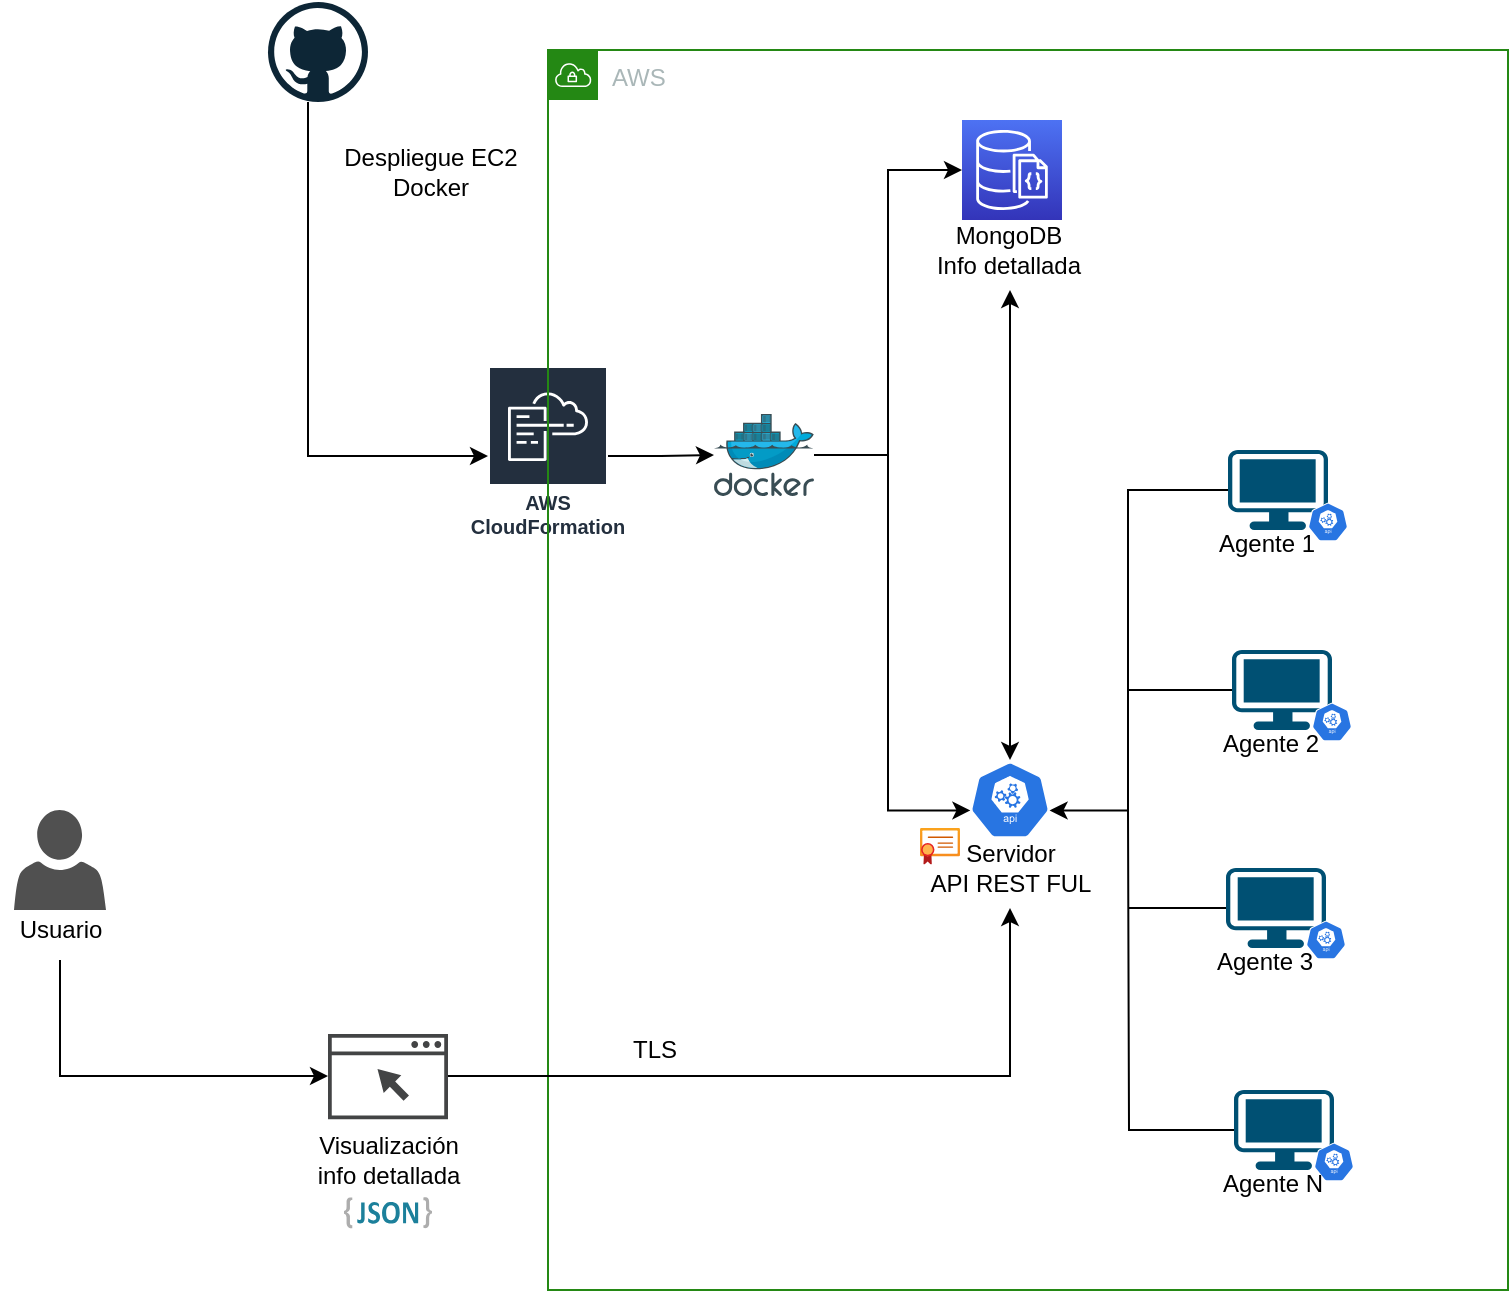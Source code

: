 <mxfile version="20.2.8" type="device"><diagram id="6Y73KBYYzGAjv5oBe7SS" name="Página-1"><mxGraphModel dx="1113" dy="695" grid="1" gridSize="10" guides="1" tooltips="1" connect="1" arrows="1" fold="1" page="1" pageScale="1" pageWidth="827" pageHeight="1169" math="0" shadow="0"><root><mxCell id="0"/><mxCell id="1" parent="0"/><mxCell id="98rdPR1bYh4nSNQfzkm2-7" style="edgeStyle=orthogonalEdgeStyle;rounded=0;orthogonalLoop=1;jettySize=auto;html=1;" edge="1" parent="1" source="98rdPR1bYh4nSNQfzkm2-3" target="98rdPR1bYh4nSNQfzkm2-6"><mxGeometry relative="1" as="geometry"><Array as="points"><mxPoint x="197" y="323"/></Array></mxGeometry></mxCell><mxCell id="98rdPR1bYh4nSNQfzkm2-3" value="" style="dashed=0;outlineConnect=0;html=1;align=center;labelPosition=center;verticalLabelPosition=bottom;verticalAlign=top;shape=mxgraph.weblogos.github" vertex="1" parent="1"><mxGeometry x="177" y="96" width="50" height="50" as="geometry"/></mxCell><mxCell id="98rdPR1bYh4nSNQfzkm2-24" style="edgeStyle=orthogonalEdgeStyle;rounded=0;orthogonalLoop=1;jettySize=auto;html=1;" edge="1" parent="1" source="98rdPR1bYh4nSNQfzkm2-6" target="98rdPR1bYh4nSNQfzkm2-10"><mxGeometry relative="1" as="geometry"/></mxCell><mxCell id="98rdPR1bYh4nSNQfzkm2-6" value="AWS CloudFormation" style="sketch=0;outlineConnect=0;fontColor=#232F3E;gradientColor=none;strokeColor=#ffffff;fillColor=#232F3E;dashed=0;verticalLabelPosition=middle;verticalAlign=bottom;align=center;html=1;whiteSpace=wrap;fontSize=10;fontStyle=1;spacing=3;shape=mxgraph.aws4.productIcon;prIcon=mxgraph.aws4.cloudformation;" vertex="1" parent="1"><mxGeometry x="287" y="278" width="60" height="90" as="geometry"/></mxCell><mxCell id="98rdPR1bYh4nSNQfzkm2-8" value="" style="shape=image;html=1;verticalAlign=top;verticalLabelPosition=bottom;labelBackgroundColor=#ffffff;imageAspect=0;aspect=fixed;image=https://cdn1.iconfinder.com/data/icons/hawcons/32/698694-icon-103-document-file-yml-128.png" vertex="1" parent="1"><mxGeometry x="182" y="161" width="49" height="49" as="geometry"/></mxCell><mxCell id="98rdPR1bYh4nSNQfzkm2-9" value="Despliegue EC2&lt;br&gt;Docker&lt;br&gt;" style="text;html=1;align=center;verticalAlign=middle;resizable=0;points=[];autosize=1;strokeColor=none;fillColor=none;" vertex="1" parent="1"><mxGeometry x="203" y="161" width="110" height="40" as="geometry"/></mxCell><mxCell id="98rdPR1bYh4nSNQfzkm2-11" value="AWS" style="points=[[0,0],[0.25,0],[0.5,0],[0.75,0],[1,0],[1,0.25],[1,0.5],[1,0.75],[1,1],[0.75,1],[0.5,1],[0.25,1],[0,1],[0,0.75],[0,0.5],[0,0.25]];outlineConnect=0;gradientColor=none;html=1;whiteSpace=wrap;fontSize=12;fontStyle=0;container=1;pointerEvents=0;collapsible=0;recursiveResize=0;shape=mxgraph.aws4.group;grIcon=mxgraph.aws4.group_vpc;strokeColor=#248814;fillColor=none;verticalAlign=top;align=left;spacingLeft=30;fontColor=#AAB7B8;dashed=0;" vertex="1" parent="1"><mxGeometry x="317" y="120" width="480" height="620" as="geometry"/></mxCell><mxCell id="98rdPR1bYh4nSNQfzkm2-15" style="edgeStyle=orthogonalEdgeStyle;rounded=0;orthogonalLoop=1;jettySize=auto;html=1;entryX=0.005;entryY=0.63;entryDx=0;entryDy=0;entryPerimeter=0;" edge="1" parent="98rdPR1bYh4nSNQfzkm2-11" source="98rdPR1bYh4nSNQfzkm2-10" target="98rdPR1bYh4nSNQfzkm2-14"><mxGeometry relative="1" as="geometry"><Array as="points"><mxPoint x="170" y="203"/><mxPoint x="170" y="380"/></Array></mxGeometry></mxCell><mxCell id="98rdPR1bYh4nSNQfzkm2-21" style="edgeStyle=orthogonalEdgeStyle;rounded=0;orthogonalLoop=1;jettySize=auto;html=1;entryX=0;entryY=0.5;entryDx=0;entryDy=0;entryPerimeter=0;" edge="1" parent="98rdPR1bYh4nSNQfzkm2-11" source="98rdPR1bYh4nSNQfzkm2-10" target="98rdPR1bYh4nSNQfzkm2-18"><mxGeometry relative="1" as="geometry"><Array as="points"><mxPoint x="170" y="203"/><mxPoint x="170" y="60"/></Array></mxGeometry></mxCell><mxCell id="98rdPR1bYh4nSNQfzkm2-10" value="" style="sketch=0;aspect=fixed;html=1;points=[];align=center;image;fontSize=12;image=img/lib/mscae/Docker.svg;" vertex="1" parent="98rdPR1bYh4nSNQfzkm2-11"><mxGeometry x="83" y="182" width="50" height="41" as="geometry"/></mxCell><mxCell id="98rdPR1bYh4nSNQfzkm2-46" style="edgeStyle=orthogonalEdgeStyle;rounded=0;orthogonalLoop=1;jettySize=auto;html=1;entryX=0.51;entryY=1;entryDx=0;entryDy=0;entryPerimeter=0;endArrow=classic;endFill=1;startArrow=classic;startFill=1;" edge="1" parent="98rdPR1bYh4nSNQfzkm2-11" source="98rdPR1bYh4nSNQfzkm2-14" target="98rdPR1bYh4nSNQfzkm2-22"><mxGeometry relative="1" as="geometry"/></mxCell><mxCell id="98rdPR1bYh4nSNQfzkm2-14" value="" style="sketch=0;html=1;dashed=0;whitespace=wrap;fillColor=#2875E2;strokeColor=#ffffff;points=[[0.005,0.63,0],[0.1,0.2,0],[0.9,0.2,0],[0.5,0,0],[0.995,0.63,0],[0.72,0.99,0],[0.5,1,0],[0.28,0.99,0]];shape=mxgraph.kubernetes.icon;prIcon=api" vertex="1" parent="98rdPR1bYh4nSNQfzkm2-11"><mxGeometry x="211" y="355" width="40" height="40" as="geometry"/></mxCell><mxCell id="98rdPR1bYh4nSNQfzkm2-18" value="" style="sketch=0;points=[[0,0,0],[0.25,0,0],[0.5,0,0],[0.75,0,0],[1,0,0],[0,1,0],[0.25,1,0],[0.5,1,0],[0.75,1,0],[1,1,0],[0,0.25,0],[0,0.5,0],[0,0.75,0],[1,0.25,0],[1,0.5,0],[1,0.75,0]];outlineConnect=0;fontColor=#232F3E;gradientColor=#4D72F3;gradientDirection=north;fillColor=#3334B9;strokeColor=#ffffff;dashed=0;verticalLabelPosition=bottom;verticalAlign=top;align=center;html=1;fontSize=12;fontStyle=0;aspect=fixed;shape=mxgraph.aws4.resourceIcon;resIcon=mxgraph.aws4.documentdb_with_mongodb_compatibility;" vertex="1" parent="98rdPR1bYh4nSNQfzkm2-11"><mxGeometry x="207" y="35" width="50" height="50" as="geometry"/></mxCell><mxCell id="98rdPR1bYh4nSNQfzkm2-22" value="MongoDB&lt;br&gt;Info detallada" style="text;html=1;align=center;verticalAlign=middle;resizable=0;points=[];autosize=1;strokeColor=none;fillColor=none;" vertex="1" parent="98rdPR1bYh4nSNQfzkm2-11"><mxGeometry x="180" y="80" width="100" height="40" as="geometry"/></mxCell><mxCell id="98rdPR1bYh4nSNQfzkm2-23" value="Servidor&lt;br&gt;API REST FUL" style="text;html=1;align=center;verticalAlign=middle;resizable=0;points=[];autosize=1;strokeColor=none;fillColor=none;" vertex="1" parent="98rdPR1bYh4nSNQfzkm2-11"><mxGeometry x="181" y="389" width="100" height="40" as="geometry"/></mxCell><mxCell id="98rdPR1bYh4nSNQfzkm2-40" style="edgeStyle=orthogonalEdgeStyle;rounded=0;orthogonalLoop=1;jettySize=auto;html=1;entryX=0.995;entryY=0.63;entryDx=0;entryDy=0;entryPerimeter=0;" edge="1" parent="98rdPR1bYh4nSNQfzkm2-11" source="98rdPR1bYh4nSNQfzkm2-28" target="98rdPR1bYh4nSNQfzkm2-14"><mxGeometry relative="1" as="geometry"><Array as="points"><mxPoint x="290" y="220"/><mxPoint x="290" y="380"/></Array></mxGeometry></mxCell><mxCell id="98rdPR1bYh4nSNQfzkm2-28" value="" style="points=[[0.03,0.03,0],[0.5,0,0],[0.97,0.03,0],[1,0.4,0],[0.97,0.745,0],[0.5,1,0],[0.03,0.745,0],[0,0.4,0]];verticalLabelPosition=bottom;sketch=0;html=1;verticalAlign=top;aspect=fixed;align=center;pointerEvents=1;shape=mxgraph.cisco19.workstation;fillColor=#005073;strokeColor=none;" vertex="1" parent="98rdPR1bYh4nSNQfzkm2-11"><mxGeometry x="340" y="200" width="50" height="40" as="geometry"/></mxCell><mxCell id="98rdPR1bYh4nSNQfzkm2-30" value="" style="sketch=0;html=1;dashed=0;whitespace=wrap;fillColor=#2875E2;strokeColor=#ffffff;points=[[0.005,0.63,0],[0.1,0.2,0],[0.9,0.2,0],[0.5,0,0],[0.995,0.63,0],[0.72,0.99,0],[0.5,1,0],[0.28,0.99,0]];shape=mxgraph.kubernetes.icon;prIcon=api" vertex="1" parent="98rdPR1bYh4nSNQfzkm2-11"><mxGeometry x="380" y="226" width="20" height="20" as="geometry"/></mxCell><mxCell id="98rdPR1bYh4nSNQfzkm2-31" value="" style="points=[[0.03,0.03,0],[0.5,0,0],[0.97,0.03,0],[1,0.4,0],[0.97,0.745,0],[0.5,1,0],[0.03,0.745,0],[0,0.4,0]];verticalLabelPosition=bottom;sketch=0;html=1;verticalAlign=top;aspect=fixed;align=center;pointerEvents=1;shape=mxgraph.cisco19.workstation;fillColor=#005073;strokeColor=none;" vertex="1" parent="98rdPR1bYh4nSNQfzkm2-11"><mxGeometry x="342" y="300" width="50" height="40" as="geometry"/></mxCell><mxCell id="98rdPR1bYh4nSNQfzkm2-32" value="" style="sketch=0;html=1;dashed=0;whitespace=wrap;fillColor=#2875E2;strokeColor=#ffffff;points=[[0.005,0.63,0],[0.1,0.2,0],[0.9,0.2,0],[0.5,0,0],[0.995,0.63,0],[0.72,0.99,0],[0.5,1,0],[0.28,0.99,0]];shape=mxgraph.kubernetes.icon;prIcon=api" vertex="1" parent="98rdPR1bYh4nSNQfzkm2-11"><mxGeometry x="382" y="326" width="20" height="20" as="geometry"/></mxCell><mxCell id="98rdPR1bYh4nSNQfzkm2-33" value="Agente 2" style="text;html=1;align=center;verticalAlign=middle;resizable=0;points=[];autosize=1;strokeColor=none;fillColor=none;" vertex="1" parent="98rdPR1bYh4nSNQfzkm2-11"><mxGeometry x="326" y="332" width="70" height="30" as="geometry"/></mxCell><mxCell id="98rdPR1bYh4nSNQfzkm2-34" value="" style="points=[[0.03,0.03,0],[0.5,0,0],[0.97,0.03,0],[1,0.4,0],[0.97,0.745,0],[0.5,1,0],[0.03,0.745,0],[0,0.4,0]];verticalLabelPosition=bottom;sketch=0;html=1;verticalAlign=top;aspect=fixed;align=center;pointerEvents=1;shape=mxgraph.cisco19.workstation;fillColor=#005073;strokeColor=none;" vertex="1" parent="98rdPR1bYh4nSNQfzkm2-11"><mxGeometry x="339" y="409" width="50" height="40" as="geometry"/></mxCell><mxCell id="98rdPR1bYh4nSNQfzkm2-35" value="" style="sketch=0;html=1;dashed=0;whitespace=wrap;fillColor=#2875E2;strokeColor=#ffffff;points=[[0.005,0.63,0],[0.1,0.2,0],[0.9,0.2,0],[0.5,0,0],[0.995,0.63,0],[0.72,0.99,0],[0.5,1,0],[0.28,0.99,0]];shape=mxgraph.kubernetes.icon;prIcon=api" vertex="1" parent="98rdPR1bYh4nSNQfzkm2-11"><mxGeometry x="379" y="435" width="20" height="20" as="geometry"/></mxCell><mxCell id="98rdPR1bYh4nSNQfzkm2-36" value="Agente 3" style="text;html=1;align=center;verticalAlign=middle;resizable=0;points=[];autosize=1;strokeColor=none;fillColor=none;" vertex="1" parent="98rdPR1bYh4nSNQfzkm2-11"><mxGeometry x="323" y="441" width="70" height="30" as="geometry"/></mxCell><mxCell id="98rdPR1bYh4nSNQfzkm2-37" value="" style="points=[[0.03,0.03,0],[0.5,0,0],[0.97,0.03,0],[1,0.4,0],[0.97,0.745,0],[0.5,1,0],[0.03,0.745,0],[0,0.4,0]];verticalLabelPosition=bottom;sketch=0;html=1;verticalAlign=top;aspect=fixed;align=center;pointerEvents=1;shape=mxgraph.cisco19.workstation;fillColor=#005073;strokeColor=none;" vertex="1" parent="98rdPR1bYh4nSNQfzkm2-11"><mxGeometry x="343" y="520" width="50" height="40" as="geometry"/></mxCell><mxCell id="98rdPR1bYh4nSNQfzkm2-38" value="" style="sketch=0;html=1;dashed=0;whitespace=wrap;fillColor=#2875E2;strokeColor=#ffffff;points=[[0.005,0.63,0],[0.1,0.2,0],[0.9,0.2,0],[0.5,0,0],[0.995,0.63,0],[0.72,0.99,0],[0.5,1,0],[0.28,0.99,0]];shape=mxgraph.kubernetes.icon;prIcon=api" vertex="1" parent="98rdPR1bYh4nSNQfzkm2-11"><mxGeometry x="383" y="546" width="20" height="20" as="geometry"/></mxCell><mxCell id="98rdPR1bYh4nSNQfzkm2-39" value="Agente N" style="text;html=1;align=center;verticalAlign=middle;resizable=0;points=[];autosize=1;strokeColor=none;fillColor=none;" vertex="1" parent="98rdPR1bYh4nSNQfzkm2-11"><mxGeometry x="327" y="552" width="70" height="30" as="geometry"/></mxCell><mxCell id="98rdPR1bYh4nSNQfzkm2-68" value="" style="aspect=fixed;html=1;points=[];align=center;image;fontSize=12;image=img/lib/azure2/app_services/App_Service_Certificates.svg;" vertex="1" parent="98rdPR1bYh4nSNQfzkm2-11"><mxGeometry x="186" y="389" width="20" height="18.29" as="geometry"/></mxCell><mxCell id="98rdPR1bYh4nSNQfzkm2-29" value="Agente 1" style="text;html=1;align=center;verticalAlign=middle;resizable=0;points=[];autosize=1;strokeColor=none;fillColor=none;" vertex="1" parent="1"><mxGeometry x="641" y="352" width="70" height="30" as="geometry"/></mxCell><mxCell id="98rdPR1bYh4nSNQfzkm2-42" style="edgeStyle=orthogonalEdgeStyle;rounded=0;orthogonalLoop=1;jettySize=auto;html=1;endArrow=none;endFill=0;" edge="1" parent="1" source="98rdPR1bYh4nSNQfzkm2-31"><mxGeometry relative="1" as="geometry"><mxPoint x="607" y="440" as="targetPoint"/></mxGeometry></mxCell><mxCell id="98rdPR1bYh4nSNQfzkm2-44" style="edgeStyle=orthogonalEdgeStyle;rounded=0;orthogonalLoop=1;jettySize=auto;html=1;endArrow=none;endFill=0;" edge="1" parent="1" source="98rdPR1bYh4nSNQfzkm2-37"><mxGeometry relative="1" as="geometry"><mxPoint x="607" y="500" as="targetPoint"/></mxGeometry></mxCell><mxCell id="98rdPR1bYh4nSNQfzkm2-45" style="edgeStyle=orthogonalEdgeStyle;rounded=0;orthogonalLoop=1;jettySize=auto;html=1;endArrow=none;endFill=0;" edge="1" parent="1" source="98rdPR1bYh4nSNQfzkm2-34"><mxGeometry relative="1" as="geometry"><mxPoint x="607" y="549" as="targetPoint"/></mxGeometry></mxCell><mxCell id="98rdPR1bYh4nSNQfzkm2-49" value="" style="sketch=0;pointerEvents=1;shadow=0;dashed=0;html=1;strokeColor=none;fillColor=#434445;aspect=fixed;labelPosition=center;verticalLabelPosition=bottom;verticalAlign=top;align=center;outlineConnect=0;shape=mxgraph.vvd.web_browser;" vertex="1" parent="1"><mxGeometry x="207" y="612" width="60" height="42.6" as="geometry"/></mxCell><mxCell id="98rdPR1bYh4nSNQfzkm2-51" value="" style="dashed=0;outlineConnect=0;html=1;align=center;labelPosition=center;verticalLabelPosition=bottom;verticalAlign=top;shape=mxgraph.weblogos.json_2" vertex="1" parent="1"><mxGeometry x="215" y="693.6" width="44" height="15.52" as="geometry"/></mxCell><mxCell id="98rdPR1bYh4nSNQfzkm2-52" value="Visualización&lt;br&gt;info detallada" style="text;html=1;align=center;verticalAlign=middle;resizable=0;points=[];autosize=1;strokeColor=none;fillColor=none;" vertex="1" parent="1"><mxGeometry x="192" y="654.6" width="90" height="40" as="geometry"/></mxCell><mxCell id="98rdPR1bYh4nSNQfzkm2-53" value="" style="sketch=0;pointerEvents=1;shadow=0;dashed=0;html=1;strokeColor=none;fillColor=#505050;labelPosition=center;verticalLabelPosition=bottom;verticalAlign=top;outlineConnect=0;align=center;shape=mxgraph.office.users.user;" vertex="1" parent="1"><mxGeometry x="50" y="500" width="46" height="50" as="geometry"/></mxCell><mxCell id="98rdPR1bYh4nSNQfzkm2-56" style="edgeStyle=orthogonalEdgeStyle;rounded=0;orthogonalLoop=1;jettySize=auto;html=1;startArrow=classic;startFill=1;endArrow=none;endFill=0;" edge="1" parent="1" source="98rdPR1bYh4nSNQfzkm2-23" target="98rdPR1bYh4nSNQfzkm2-49"><mxGeometry relative="1" as="geometry"><Array as="points"><mxPoint x="548" y="633"/></Array></mxGeometry></mxCell><mxCell id="98rdPR1bYh4nSNQfzkm2-60" style="edgeStyle=orthogonalEdgeStyle;rounded=0;orthogonalLoop=1;jettySize=auto;html=1;startArrow=none;startFill=0;endArrow=classic;endFill=1;" edge="1" parent="1" source="98rdPR1bYh4nSNQfzkm2-59" target="98rdPR1bYh4nSNQfzkm2-49"><mxGeometry relative="1" as="geometry"><Array as="points"><mxPoint x="73" y="633"/></Array></mxGeometry></mxCell><mxCell id="98rdPR1bYh4nSNQfzkm2-59" value="Usuario" style="text;html=1;align=center;verticalAlign=middle;resizable=0;points=[];autosize=1;strokeColor=none;fillColor=none;" vertex="1" parent="1"><mxGeometry x="43" y="545" width="60" height="30" as="geometry"/></mxCell><mxCell id="98rdPR1bYh4nSNQfzkm2-61" value="TLS" style="text;html=1;align=center;verticalAlign=middle;resizable=0;points=[];autosize=1;strokeColor=none;fillColor=none;" vertex="1" parent="1"><mxGeometry x="345" y="605" width="50" height="30" as="geometry"/></mxCell></root></mxGraphModel></diagram></mxfile>